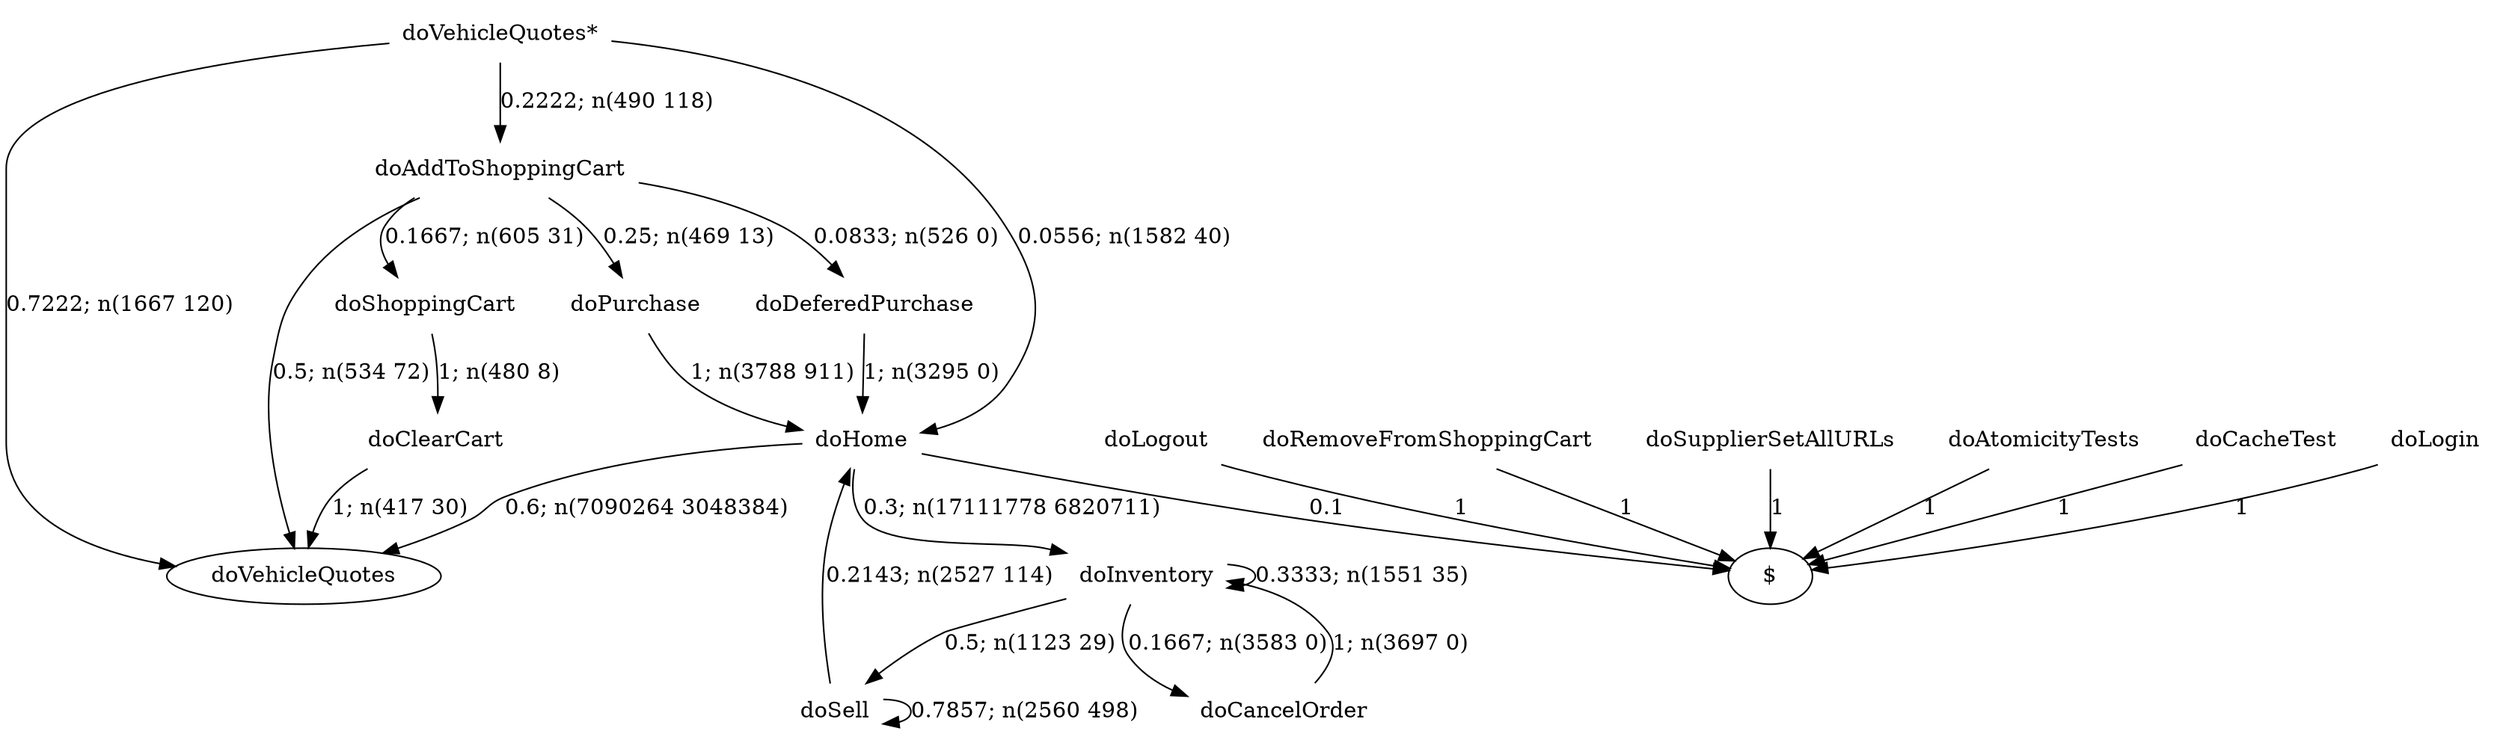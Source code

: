 digraph G {"doVehicleQuotes*" [label="doVehicleQuotes*",shape=none];"doSupplierSetAllURLs" [label="doSupplierSetAllURLs",shape=none];"doAtomicityTests" [label="doAtomicityTests",shape=none];"doCacheTest" [label="doCacheTest",shape=none];"doLogin" [label="doLogin",shape=none];"doAddToShoppingCart" [label="doAddToShoppingCart",shape=none];"doDeferedPurchase" [label="doDeferedPurchase",shape=none];"doHome" [label="doHome",shape=none];"doShoppingCart" [label="doShoppingCart",shape=none];"doClearCart" [label="doClearCart",shape=none];"doPurchase" [label="doPurchase",shape=none];"doInventory" [label="doInventory",shape=none];"doSell" [label="doSell",shape=none];"doLogout" [label="doLogout",shape=none];"doCancelOrder" [label="doCancelOrder",shape=none];"doRemoveFromShoppingCart" [label="doRemoveFromShoppingCart",shape=none];"doVehicleQuotes*"->"doVehicleQuotes" [style=solid,label="0.7222; n(1667 120)"];"doVehicleQuotes*"->"doAddToShoppingCart" [style=solid,label="0.2222; n(490 118)"];"doVehicleQuotes*"->"doHome" [style=solid,label="0.0556; n(1582 40)"];"doSupplierSetAllURLs"->"$" [style=solid,label="1"];"doAtomicityTests"->"$" [style=solid,label="1"];"doCacheTest"->"$" [style=solid,label="1"];"doLogin"->"$" [style=solid,label="1"];"doAddToShoppingCart"->"doVehicleQuotes" [style=solid,label="0.5; n(534 72)"];"doAddToShoppingCart"->"doDeferedPurchase" [style=solid,label="0.0833; n(526 0)"];"doAddToShoppingCart"->"doShoppingCart" [style=solid,label="0.1667; n(605 31)"];"doAddToShoppingCart"->"doPurchase" [style=solid,label="0.25; n(469 13)"];"doDeferedPurchase"->"doHome" [style=solid,label="1; n(3295 0)"];"doHome"->"doVehicleQuotes" [style=solid,label="0.6; n(7090264 3048384)"];"doHome"->"doInventory" [style=solid,label="0.3; n(17111778 6820711)"];"doHome"->"$" [style=solid,label="0.1"];"doShoppingCart"->"doClearCart" [style=solid,label="1; n(480 8)"];"doClearCart"->"doVehicleQuotes" [style=solid,label="1; n(417 30)"];"doPurchase"->"doHome" [style=solid,label="1; n(3788 911)"];"doInventory"->"doInventory" [style=solid,label="0.3333; n(1551 35)"];"doInventory"->"doSell" [style=solid,label="0.5; n(1123 29)"];"doInventory"->"doCancelOrder" [style=solid,label="0.1667; n(3583 0)"];"doSell"->"doHome" [style=solid,label="0.2143; n(2527 114)"];"doSell"->"doSell" [style=solid,label="0.7857; n(2560 498)"];"doLogout"->"$" [style=solid,label="1"];"doCancelOrder"->"doInventory" [style=solid,label="1; n(3697 0)"];"doRemoveFromShoppingCart"->"$" [style=solid,label="1"];}